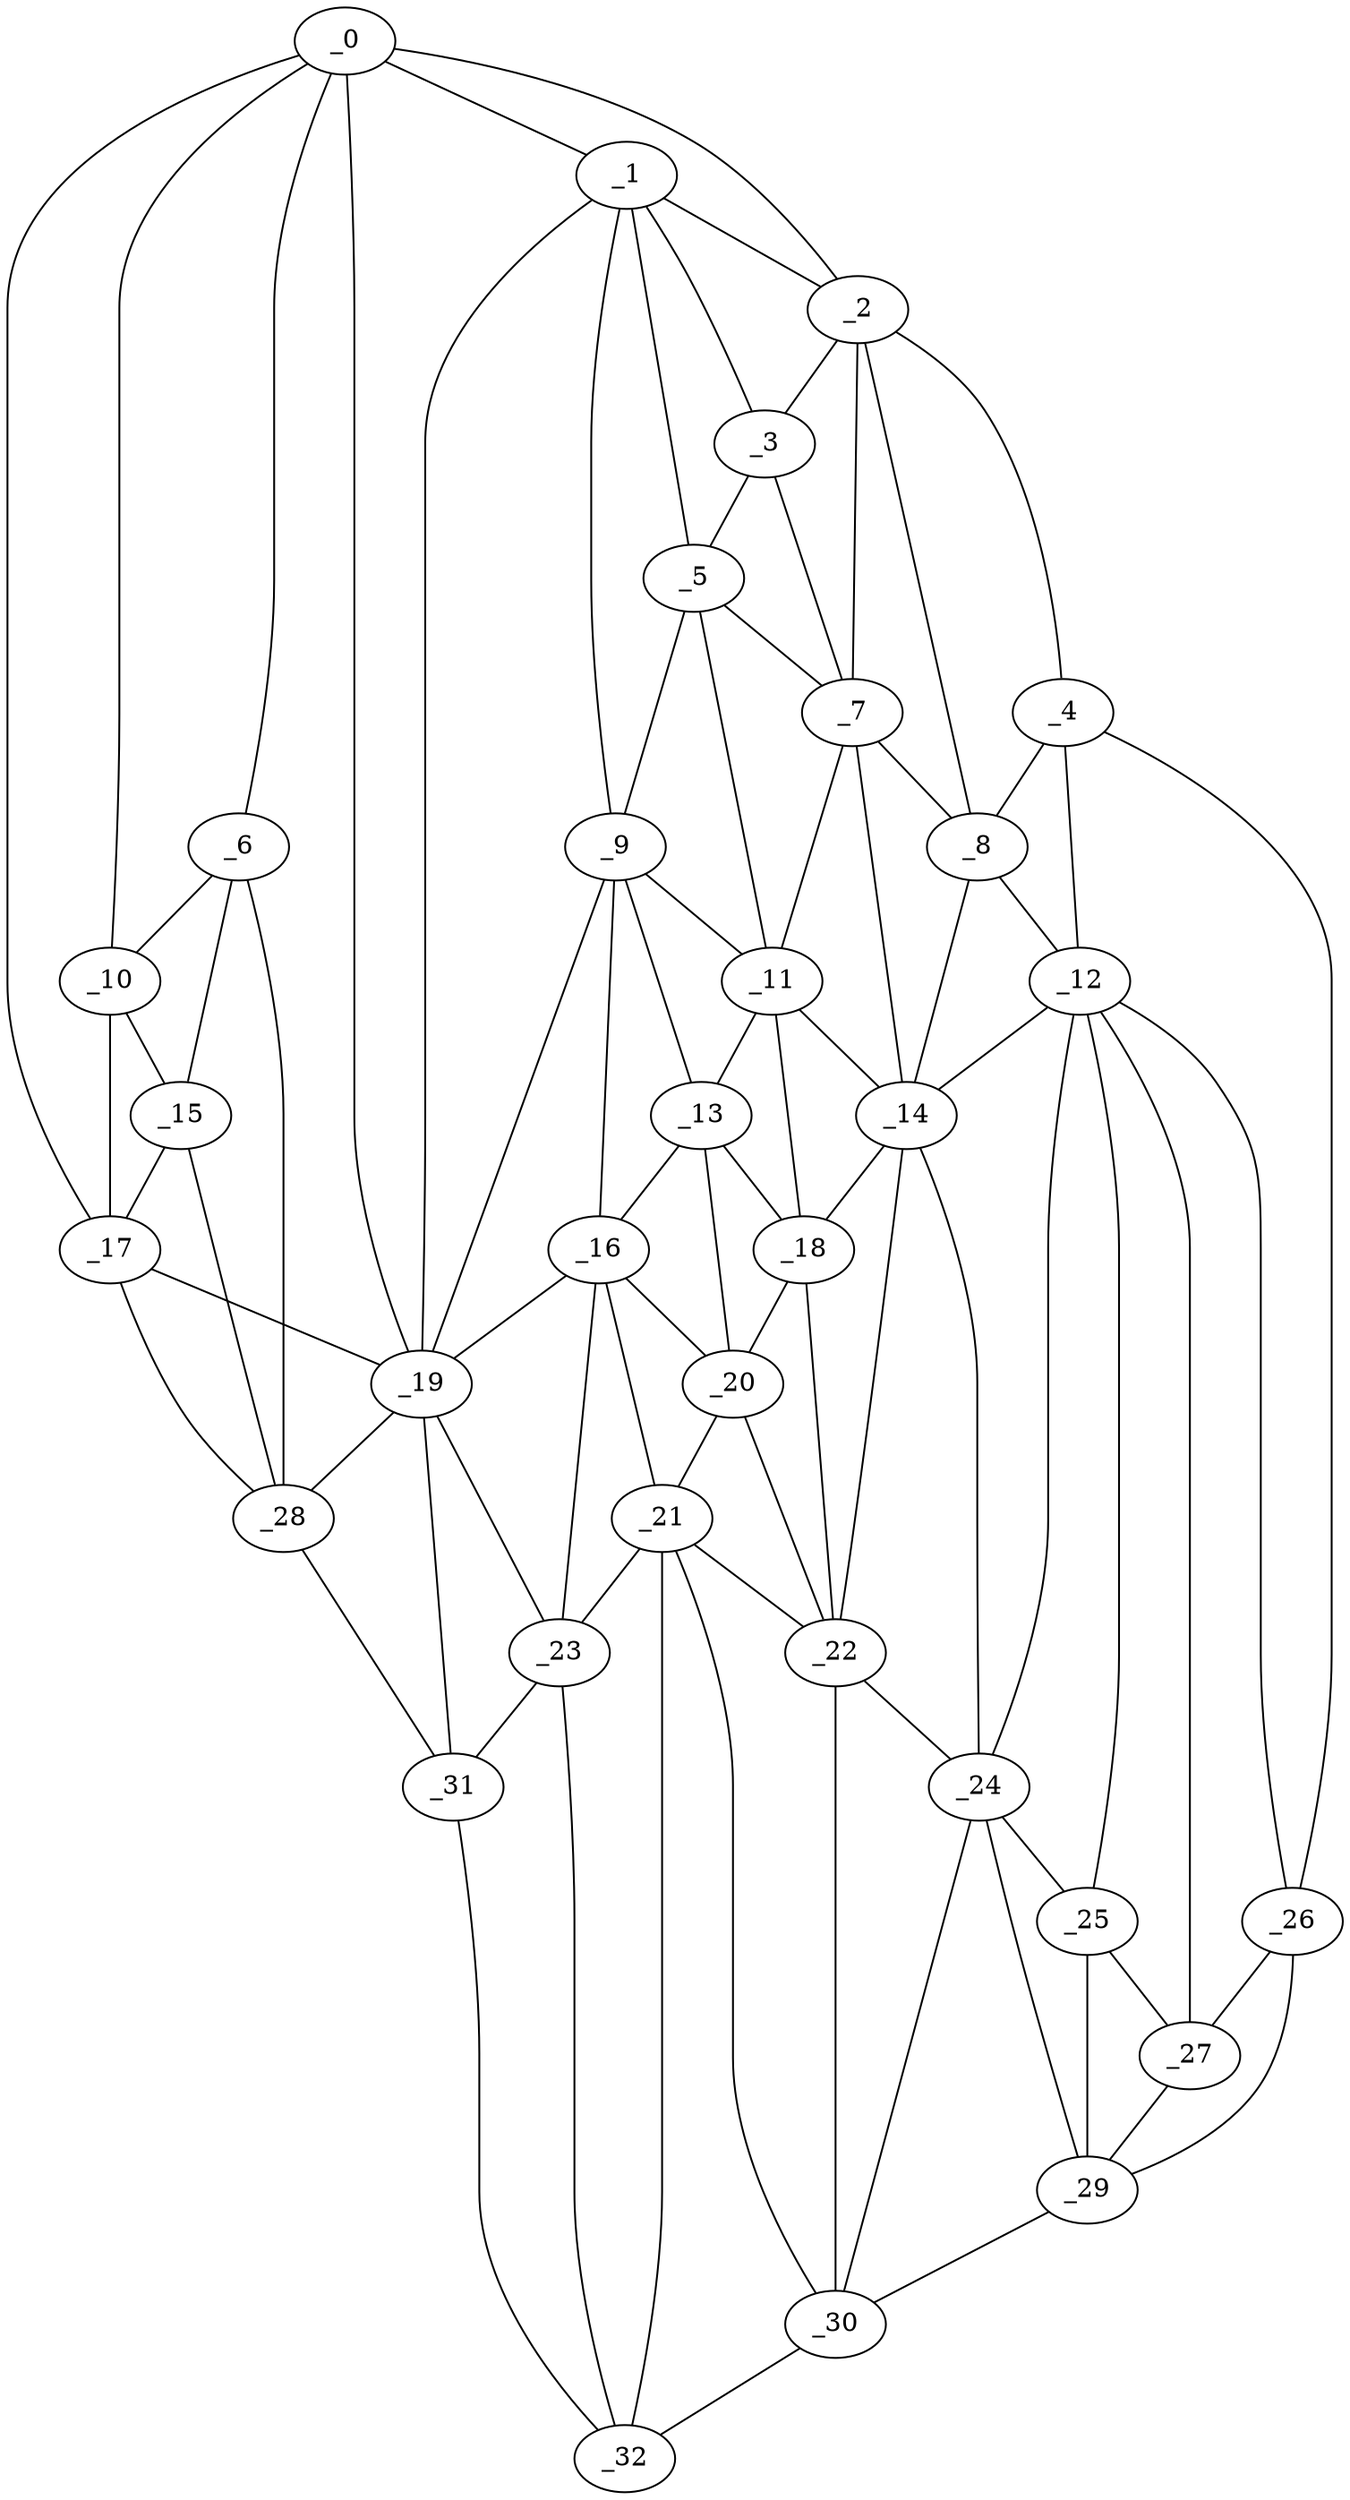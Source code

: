 graph "obj49__220.gxl" {
	_0	 [x=39,
		y=9];
	_1	 [x=43,
		y=63];
	_0 -- _1	 [valence=2];
	_2	 [x=43,
		y=80];
	_0 -- _2	 [valence=1];
	_6	 [x=51,
		y=3];
	_0 -- _6	 [valence=1];
	_10	 [x=59,
		y=11];
	_0 -- _10	 [valence=1];
	_17	 [x=68,
		y=23];
	_0 -- _17	 [valence=2];
	_19	 [x=69,
		y=28];
	_0 -- _19	 [valence=2];
	_1 -- _2	 [valence=2];
	_3	 [x=44,
		y=76];
	_1 -- _3	 [valence=1];
	_5	 [x=47,
		y=73];
	_1 -- _5	 [valence=2];
	_9	 [x=56,
		y=62];
	_1 -- _9	 [valence=1];
	_1 -- _19	 [valence=2];
	_2 -- _3	 [valence=2];
	_4	 [x=44,
		y=94];
	_2 -- _4	 [valence=1];
	_7	 [x=51,
		y=79];
	_2 -- _7	 [valence=1];
	_8	 [x=53,
		y=85];
	_2 -- _8	 [valence=2];
	_3 -- _5	 [valence=2];
	_3 -- _7	 [valence=1];
	_4 -- _8	 [valence=2];
	_12	 [x=61,
		y=88];
	_4 -- _12	 [valence=2];
	_26	 [x=89,
		y=122];
	_4 -- _26	 [valence=1];
	_5 -- _7	 [valence=2];
	_5 -- _9	 [valence=1];
	_11	 [x=59,
		y=69];
	_5 -- _11	 [valence=2];
	_6 -- _10	 [valence=1];
	_15	 [x=66,
		y=13];
	_6 -- _15	 [valence=2];
	_28	 [x=94,
		y=12];
	_6 -- _28	 [valence=1];
	_7 -- _8	 [valence=1];
	_7 -- _11	 [valence=1];
	_14	 [x=64,
		y=75];
	_7 -- _14	 [valence=2];
	_8 -- _12	 [valence=2];
	_8 -- _14	 [valence=2];
	_9 -- _11	 [valence=2];
	_13	 [x=64,
		y=59];
	_9 -- _13	 [valence=1];
	_16	 [x=67,
		y=55];
	_9 -- _16	 [valence=1];
	_9 -- _19	 [valence=2];
	_10 -- _15	 [valence=2];
	_10 -- _17	 [valence=2];
	_11 -- _13	 [valence=2];
	_11 -- _14	 [valence=1];
	_18	 [x=68,
		y=68];
	_11 -- _18	 [valence=2];
	_12 -- _14	 [valence=1];
	_24	 [x=80,
		y=84];
	_12 -- _24	 [valence=1];
	_25	 [x=80,
		y=90];
	_12 -- _25	 [valence=2];
	_12 -- _26	 [valence=1];
	_27	 [x=90,
		y=114];
	_12 -- _27	 [valence=2];
	_13 -- _16	 [valence=2];
	_13 -- _18	 [valence=2];
	_20	 [x=71,
		y=63];
	_13 -- _20	 [valence=2];
	_14 -- _18	 [valence=2];
	_22	 [x=78,
		y=72];
	_14 -- _22	 [valence=2];
	_14 -- _24	 [valence=1];
	_15 -- _17	 [valence=2];
	_15 -- _28	 [valence=2];
	_16 -- _19	 [valence=2];
	_16 -- _20	 [valence=2];
	_21	 [x=78,
		y=63];
	_16 -- _21	 [valence=1];
	_23	 [x=80,
		y=44];
	_16 -- _23	 [valence=2];
	_17 -- _19	 [valence=2];
	_17 -- _28	 [valence=1];
	_18 -- _20	 [valence=2];
	_18 -- _22	 [valence=1];
	_19 -- _23	 [valence=1];
	_19 -- _28	 [valence=2];
	_31	 [x=97,
		y=37];
	_19 -- _31	 [valence=1];
	_20 -- _21	 [valence=1];
	_20 -- _22	 [valence=2];
	_21 -- _22	 [valence=2];
	_21 -- _23	 [valence=2];
	_30	 [x=96,
		y=73];
	_21 -- _30	 [valence=1];
	_32	 [x=97,
		y=54];
	_21 -- _32	 [valence=1];
	_22 -- _24	 [valence=2];
	_22 -- _30	 [valence=1];
	_23 -- _31	 [valence=2];
	_23 -- _32	 [valence=2];
	_24 -- _25	 [valence=2];
	_29	 [x=94,
		y=87];
	_24 -- _29	 [valence=2];
	_24 -- _30	 [valence=2];
	_25 -- _27	 [valence=1];
	_25 -- _29	 [valence=1];
	_26 -- _27	 [valence=1];
	_26 -- _29	 [valence=1];
	_27 -- _29	 [valence=2];
	_28 -- _31	 [valence=1];
	_29 -- _30	 [valence=1];
	_30 -- _32	 [valence=1];
	_31 -- _32	 [valence=1];
}
